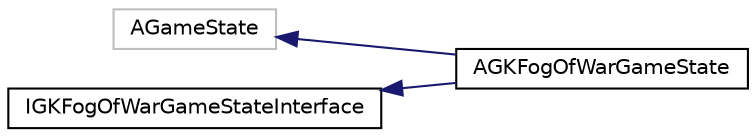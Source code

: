 digraph "Graphical Class Hierarchy"
{
 // LATEX_PDF_SIZE
  edge [fontname="Helvetica",fontsize="10",labelfontname="Helvetica",labelfontsize="10"];
  node [fontname="Helvetica",fontsize="10",shape=record];
  rankdir="LR";
  Node0 [label="AGameState",height=0.2,width=0.4,color="grey75", fillcolor="white", style="filled",tooltip=" "];
  Node0 -> Node1 [dir="back",color="midnightblue",fontsize="10",style="solid",fontname="Helvetica"];
  Node1 [label="AGKFogOfWarGameState",height=0.2,width=0.4,color="black", fillcolor="white", style="filled",URL="$classAGKFogOfWarGameState.html",tooltip=" "];
  Node2 [label="IGKFogOfWarGameStateInterface",height=0.2,width=0.4,color="black", fillcolor="white", style="filled",URL="$classIGKFogOfWarGameStateInterface.html",tooltip=" "];
  Node2 -> Node1 [dir="back",color="midnightblue",fontsize="10",style="solid",fontname="Helvetica"];
}
